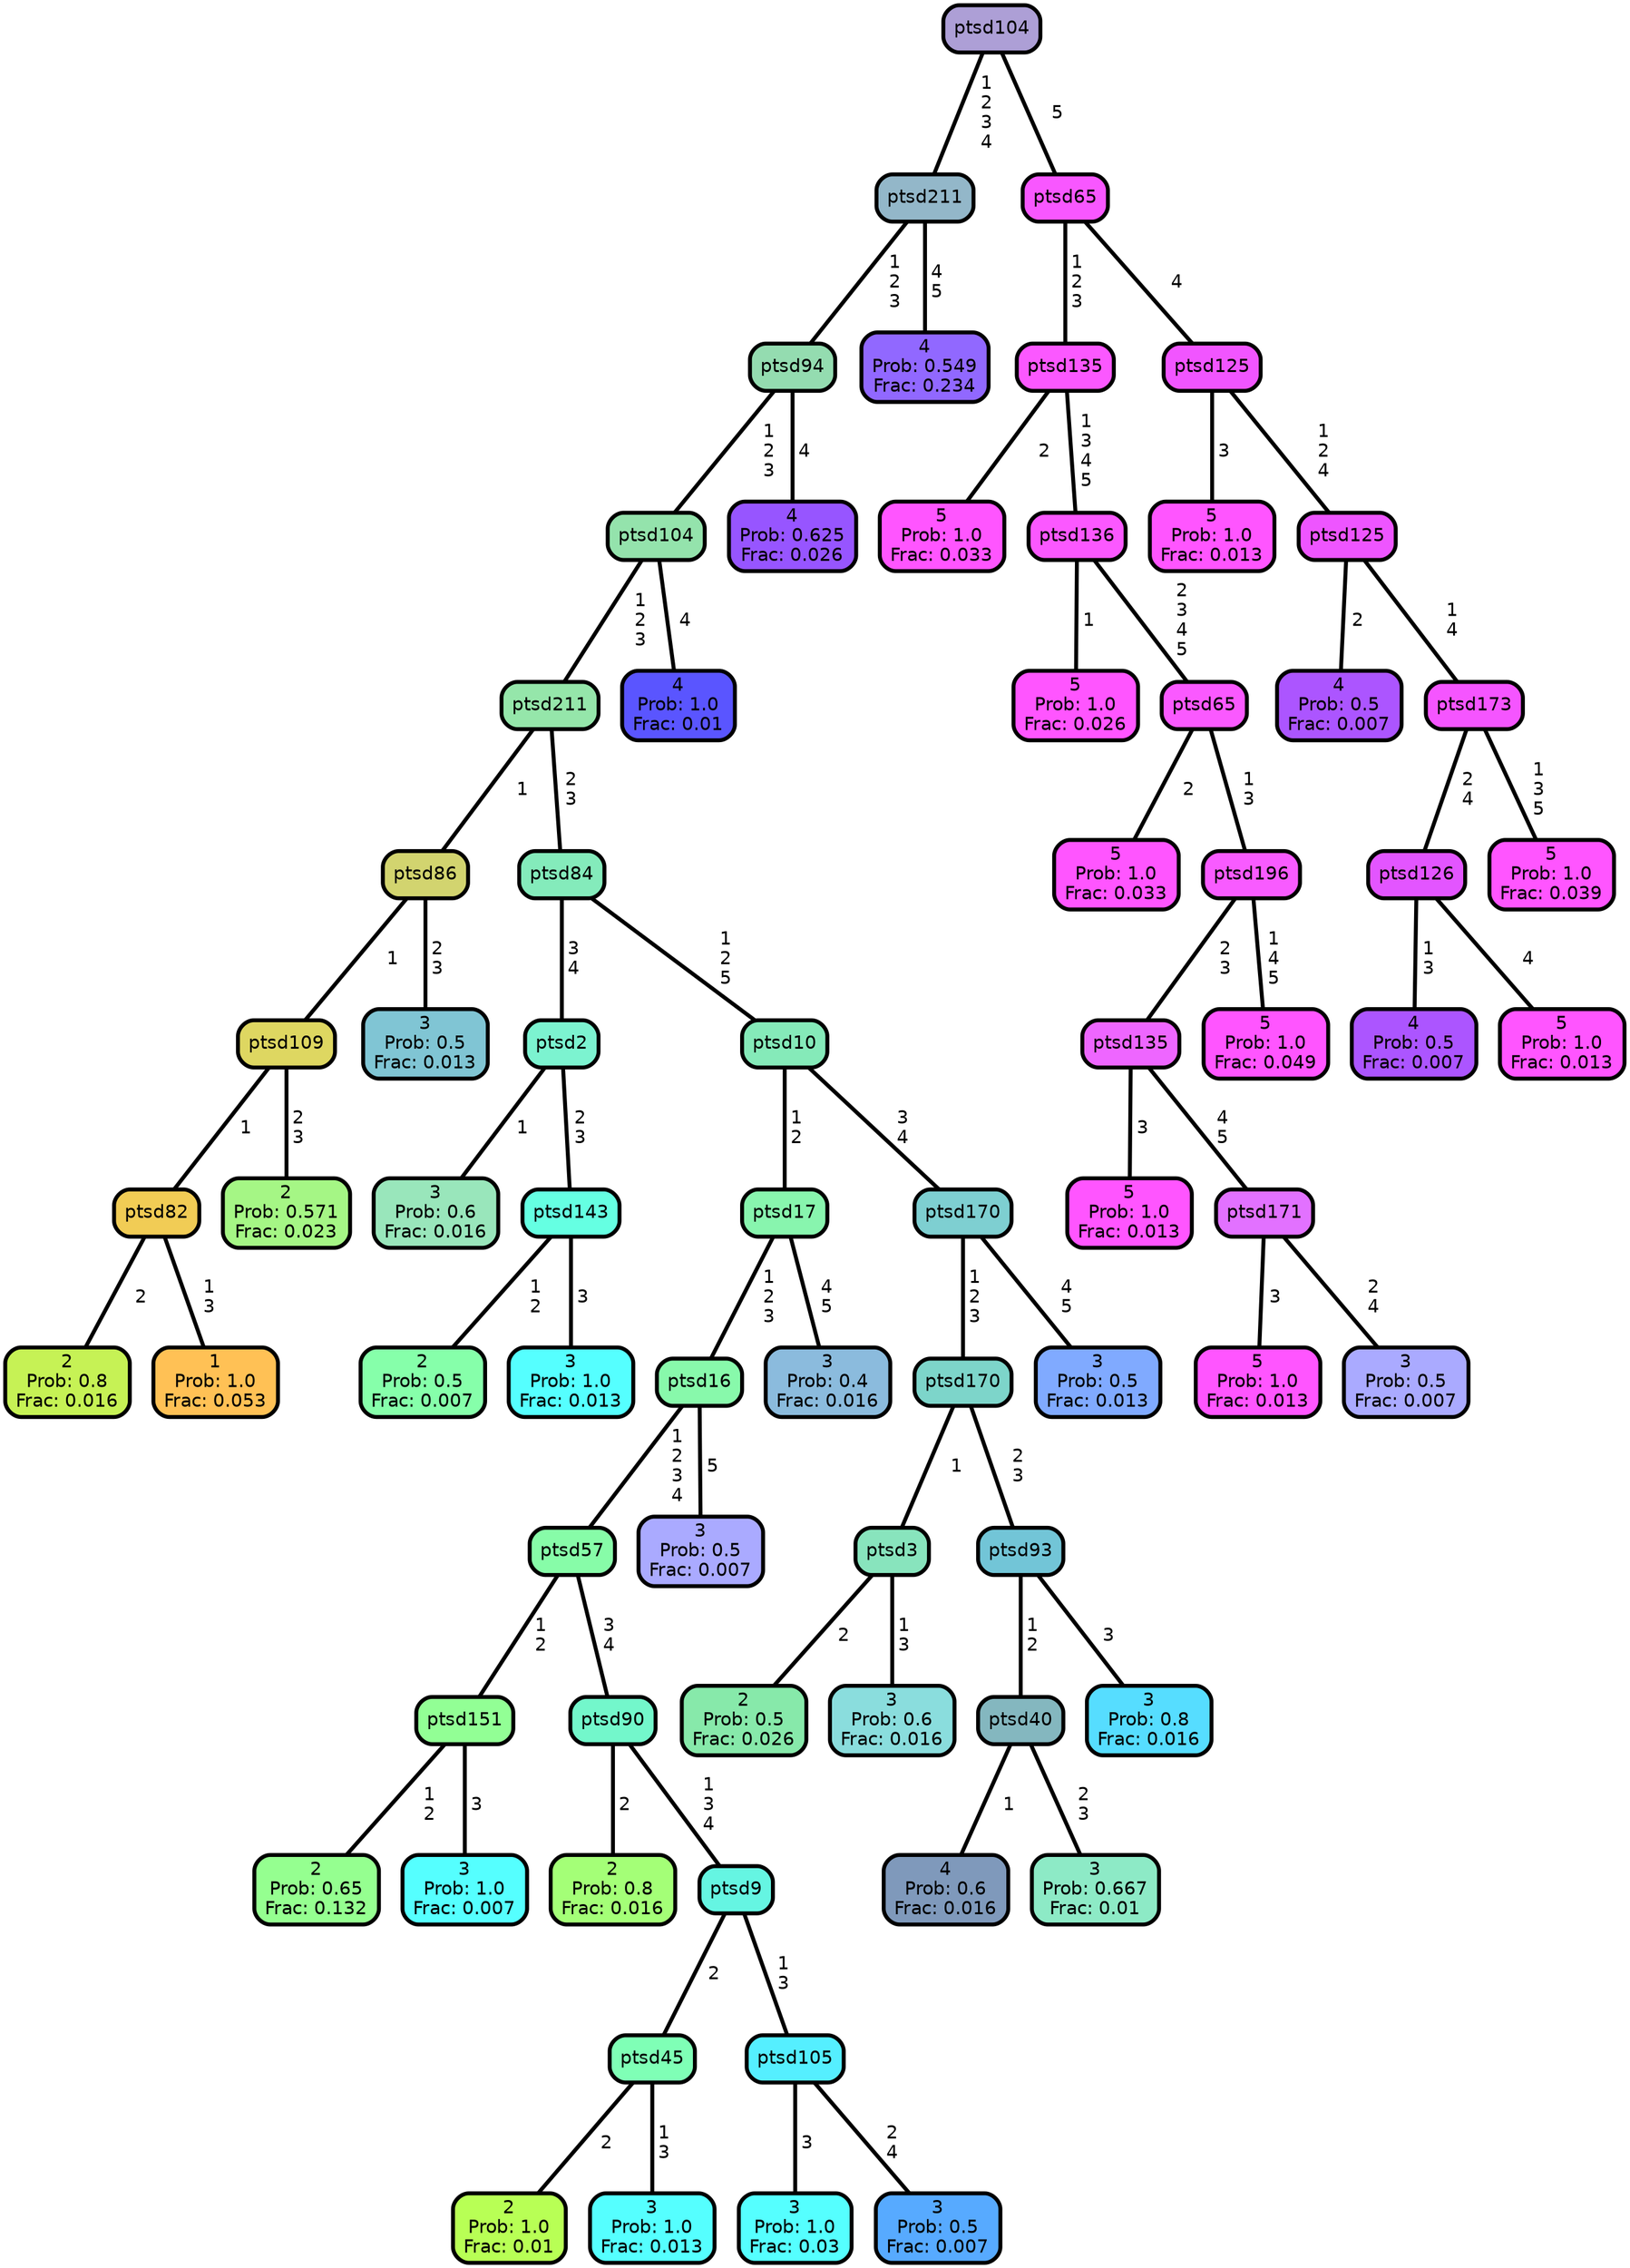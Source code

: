 graph Tree {
node [shape=box, style="filled, rounded",color="black",penwidth="3",fontcolor="black",                 fontname=helvetica] ;
graph [ranksep="0 equally", splines=straight,                 bgcolor=transparent, dpi=60] ;
edge [fontname=helvetica, color=black] ;
0 [label="2
Prob: 0.8
Frac: 0.016", fillcolor="#c6f255"] ;
1 [label="ptsd82",href=".//ptsd82.svg", fillcolor="#f1cc55"] ;
2 [label="1
Prob: 1.0
Frac: 0.053", fillcolor="#ffc155"] ;
3 [label="ptsd109",href=".//ptsd109.svg", fillcolor="#ded761"] ;
4 [label="2
Prob: 0.571
Frac: 0.023", fillcolor="#a5f685"] ;
5 [label="ptsd86",href=".//ptsd86.svg", fillcolor="#d2d46f"] ;
6 [label="3
Prob: 0.5
Frac: 0.013", fillcolor="#80c5d4"] ;
7 [label="ptsd211",href=".//ptsd211.svg", fillcolor="#95e6aa"] ;
8 [label="3
Prob: 0.6
Frac: 0.016", fillcolor="#99e6bb"] ;
9 [label="ptsd2",href=".//ptsd2.svg", fillcolor="#7cf3d0"] ;
10 [label="2
Prob: 0.5
Frac: 0.007", fillcolor="#86ffaa"] ;
11 [label="ptsd143",href=".//ptsd143.svg", fillcolor="#65ffe2"] ;
12 [label="3
Prob: 1.0
Frac: 0.013", fillcolor="#55ffff"] ;
13 [label="ptsd84",href=".//ptsd84.svg", fillcolor="#84ebbb"] ;
14 [label="2
Prob: 0.65
Frac: 0.132", fillcolor="#95ff90"] ;
15 [label="ptsd151",href=".//ptsd151.svg", fillcolor="#92ff95"] ;
16 [label="3
Prob: 1.0
Frac: 0.007", fillcolor="#55ffff"] ;
17 [label="ptsd57",href=".//ptsd57.svg", fillcolor="#87fca8"] ;
18 [label="2
Prob: 0.8
Frac: 0.016", fillcolor="#a4ff77"] ;
19 [label="ptsd90",href=".//ptsd90.svg", fillcolor="#73f7cb"] ;
20 [label="2
Prob: 1.0
Frac: 0.01", fillcolor="#b8ff55"] ;
21 [label="ptsd45",href=".//ptsd45.svg", fillcolor="#7fffb6"] ;
22 [label="3
Prob: 1.0
Frac: 0.013", fillcolor="#55ffff"] ;
23 [label="ptsd9",href=".//ptsd9.svg", fillcolor="#65f5e2"] ;
24 [label="3
Prob: 1.0
Frac: 0.03", fillcolor="#55ffff"] ;
25 [label="ptsd105",href=".//ptsd105.svg", fillcolor="#55efff"] ;
26 [label="3
Prob: 0.5
Frac: 0.007", fillcolor="#57aaff"] ;
27 [label="ptsd16",href=".//ptsd16.svg", fillcolor="#88f9ab"] ;
28 [label="3
Prob: 0.5
Frac: 0.007", fillcolor="#aaaaff"] ;
29 [label="ptsd17",href=".//ptsd17.svg", fillcolor="#88f5ae"] ;
30 [label="3
Prob: 0.4
Frac: 0.016", fillcolor="#8bbbdd"] ;
31 [label="ptsd10",href=".//ptsd10.svg", fillcolor="#85eab9"] ;
32 [label="2
Prob: 0.5
Frac: 0.026", fillcolor="#87e9aa"] ;
33 [label="ptsd3",href=".//ptsd3.svg", fillcolor="#88e4bd"] ;
34 [label="3
Prob: 0.6
Frac: 0.016", fillcolor="#8adddd"] ;
35 [label="ptsd170",href=".//ptsd170.svg", fillcolor="#7dd5ca"] ;
36 [label="4
Prob: 0.6
Frac: 0.016", fillcolor="#7f99bb"] ;
37 [label="ptsd40",href=".//ptsd40.svg", fillcolor="#84b7bf"] ;
38 [label="3
Prob: 0.667
Frac: 0.01", fillcolor="#8deac6"] ;
39 [label="ptsd93",href=".//ptsd93.svg", fillcolor="#72c5d7"] ;
40 [label="3
Prob: 0.8
Frac: 0.016", fillcolor="#56ddff"] ;
41 [label="ptsd170",href=".//ptsd170.svg", fillcolor="#7ecfd1"] ;
42 [label="3
Prob: 0.5
Frac: 0.013", fillcolor="#80aaff"] ;
43 [label="ptsd104",href=".//ptsd104.svg", fillcolor="#94e3ac"] ;
44 [label="4
Prob: 1.0
Frac: 0.01", fillcolor="#5a55ff"] ;
45 [label="ptsd94",href=".//ptsd94.svg", fillcolor="#94dcb0"] ;
46 [label="4
Prob: 0.625
Frac: 0.026", fillcolor="#9755ff"] ;
47 [label="ptsd211",href=".//ptsd211.svg", fillcolor="#93b7c9"] ;
48 [label="4
Prob: 0.549
Frac: 0.234", fillcolor="#9168ff"] ;
49 [label="ptsd104",href=".//ptsd104.svg", fillcolor="#ad9fd6"] ;
50 [label="5
Prob: 1.0
Frac: 0.033", fillcolor="#ff55ff"] ;
51 [label="ptsd135",href=".//ptsd135.svg", fillcolor="#fb58ff"] ;
52 [label="5
Prob: 1.0
Frac: 0.026", fillcolor="#ff55ff"] ;
53 [label="ptsd136",href=".//ptsd136.svg", fillcolor="#fb58ff"] ;
54 [label="5
Prob: 1.0
Frac: 0.033", fillcolor="#ff55ff"] ;
55 [label="ptsd65",href=".//ptsd65.svg", fillcolor="#fa59ff"] ;
56 [label="5
Prob: 1.0
Frac: 0.013", fillcolor="#ff55ff"] ;
57 [label="ptsd135",href=".//ptsd135.svg", fillcolor="#ee66ff"] ;
58 [label="5
Prob: 1.0
Frac: 0.013", fillcolor="#ff55ff"] ;
59 [label="ptsd171",href=".//ptsd171.svg", fillcolor="#e271ff"] ;
60 [label="3
Prob: 0.5
Frac: 0.007", fillcolor="#aaaaff"] ;
61 [label="ptsd196",href=".//ptsd196.svg", fillcolor="#f85bff"] ;
62 [label="5
Prob: 1.0
Frac: 0.049", fillcolor="#ff55ff"] ;
63 [label="ptsd65",href=".//ptsd65.svg", fillcolor="#f857ff"] ;
64 [label="5
Prob: 1.0
Frac: 0.013", fillcolor="#ff55ff"] ;
65 [label="ptsd125",href=".//ptsd125.svg", fillcolor="#f155ff"] ;
66 [label="4
Prob: 0.5
Frac: 0.007", fillcolor="#ac55ff"] ;
67 [label="ptsd125",href=".//ptsd125.svg", fillcolor="#ee55ff"] ;
68 [label="4
Prob: 0.5
Frac: 0.007", fillcolor="#ac55ff"] ;
69 [label="ptsd126",href=".//ptsd126.svg", fillcolor="#e355ff"] ;
70 [label="5
Prob: 1.0
Frac: 0.013", fillcolor="#ff55ff"] ;
71 [label="ptsd173",href=".//ptsd173.svg", fillcolor="#f555ff"] ;
72 [label="5
Prob: 1.0
Frac: 0.039", fillcolor="#ff55ff"] ;
1 -- 0 [label=" 2",penwidth=3] ;
1 -- 2 [label=" 1\n 3",penwidth=3] ;
3 -- 1 [label=" 1",penwidth=3] ;
3 -- 4 [label=" 2\n 3",penwidth=3] ;
5 -- 3 [label=" 1",penwidth=3] ;
5 -- 6 [label=" 2\n 3",penwidth=3] ;
7 -- 5 [label=" 1",penwidth=3] ;
7 -- 13 [label=" 2\n 3",penwidth=3] ;
9 -- 8 [label=" 1",penwidth=3] ;
9 -- 11 [label=" 2\n 3",penwidth=3] ;
11 -- 10 [label=" 1\n 2",penwidth=3] ;
11 -- 12 [label=" 3",penwidth=3] ;
13 -- 9 [label=" 3\n 4",penwidth=3] ;
13 -- 31 [label=" 1\n 2\n 5",penwidth=3] ;
15 -- 14 [label=" 1\n 2",penwidth=3] ;
15 -- 16 [label=" 3",penwidth=3] ;
17 -- 15 [label=" 1\n 2",penwidth=3] ;
17 -- 19 [label=" 3\n 4",penwidth=3] ;
19 -- 18 [label=" 2",penwidth=3] ;
19 -- 23 [label=" 1\n 3\n 4",penwidth=3] ;
21 -- 20 [label=" 2",penwidth=3] ;
21 -- 22 [label=" 1\n 3",penwidth=3] ;
23 -- 21 [label=" 2",penwidth=3] ;
23 -- 25 [label=" 1\n 3",penwidth=3] ;
25 -- 24 [label=" 3",penwidth=3] ;
25 -- 26 [label=" 2\n 4",penwidth=3] ;
27 -- 17 [label=" 1\n 2\n 3\n 4",penwidth=3] ;
27 -- 28 [label=" 5",penwidth=3] ;
29 -- 27 [label=" 1\n 2\n 3",penwidth=3] ;
29 -- 30 [label=" 4\n 5",penwidth=3] ;
31 -- 29 [label=" 1\n 2",penwidth=3] ;
31 -- 41 [label=" 3\n 4",penwidth=3] ;
33 -- 32 [label=" 2",penwidth=3] ;
33 -- 34 [label=" 1\n 3",penwidth=3] ;
35 -- 33 [label=" 1",penwidth=3] ;
35 -- 39 [label=" 2\n 3",penwidth=3] ;
37 -- 36 [label=" 1",penwidth=3] ;
37 -- 38 [label=" 2\n 3",penwidth=3] ;
39 -- 37 [label=" 1\n 2",penwidth=3] ;
39 -- 40 [label=" 3",penwidth=3] ;
41 -- 35 [label=" 1\n 2\n 3",penwidth=3] ;
41 -- 42 [label=" 4\n 5",penwidth=3] ;
43 -- 7 [label=" 1\n 2\n 3",penwidth=3] ;
43 -- 44 [label=" 4",penwidth=3] ;
45 -- 43 [label=" 1\n 2\n 3",penwidth=3] ;
45 -- 46 [label=" 4",penwidth=3] ;
47 -- 45 [label=" 1\n 2\n 3",penwidth=3] ;
47 -- 48 [label=" 4\n 5",penwidth=3] ;
49 -- 47 [label=" 1\n 2\n 3\n 4",penwidth=3] ;
49 -- 63 [label=" 5",penwidth=3] ;
51 -- 50 [label=" 2",penwidth=3] ;
51 -- 53 [label=" 1\n 3\n 4\n 5",penwidth=3] ;
53 -- 52 [label=" 1",penwidth=3] ;
53 -- 55 [label=" 2\n 3\n 4\n 5",penwidth=3] ;
55 -- 54 [label=" 2",penwidth=3] ;
55 -- 61 [label=" 1\n 3",penwidth=3] ;
57 -- 56 [label=" 3",penwidth=3] ;
57 -- 59 [label=" 4\n 5",penwidth=3] ;
59 -- 58 [label=" 3",penwidth=3] ;
59 -- 60 [label=" 2\n 4",penwidth=3] ;
61 -- 57 [label=" 2\n 3",penwidth=3] ;
61 -- 62 [label=" 1\n 4\n 5",penwidth=3] ;
63 -- 51 [label=" 1\n 2\n 3",penwidth=3] ;
63 -- 65 [label=" 4",penwidth=3] ;
65 -- 64 [label=" 3",penwidth=3] ;
65 -- 67 [label=" 1\n 2\n 4",penwidth=3] ;
67 -- 66 [label=" 2",penwidth=3] ;
67 -- 71 [label=" 1\n 4",penwidth=3] ;
69 -- 68 [label=" 1\n 3",penwidth=3] ;
69 -- 70 [label=" 4",penwidth=3] ;
71 -- 69 [label=" 2\n 4",penwidth=3] ;
71 -- 72 [label=" 1\n 3\n 5",penwidth=3] ;
{rank = same;}}